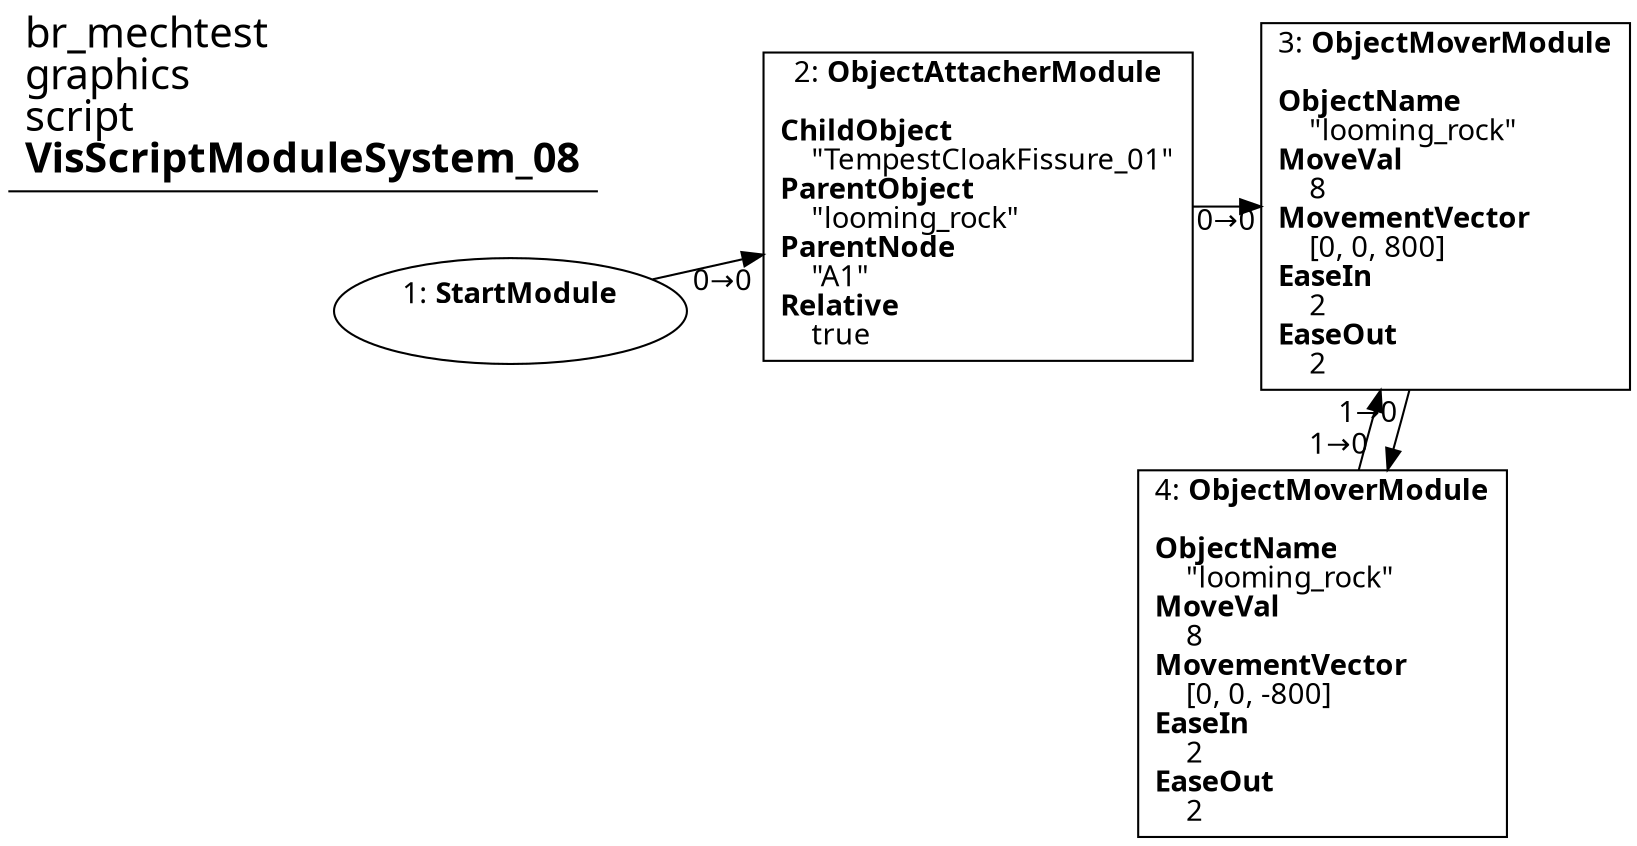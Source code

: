 digraph {
    layout = fdp;
    overlap = prism;
    sep = "+16";
    splines = spline;

    node [ shape = box ];

    graph [ fontname = "Segoe UI" ];
    node [ fontname = "Segoe UI" ];
    edge [ fontname = "Segoe UI" ];

    1 [ label = <1: <b>StartModule</b><br/><br/>> ];
    1 [ shape = oval ]
    1 [ pos = "0.14500001,-0.3!" ];
    1 -> 2 [ label = "0→0" ];

    2 [ label = <2: <b>ObjectAttacherModule</b><br/><br/><b>ChildObject</b><br align="left"/>    &quot;TempestCloakFissure_01&quot;<br align="left"/><b>ParentObject</b><br align="left"/>    &quot;looming_rock&quot;<br align="left"/><b>ParentNode</b><br align="left"/>    &quot;A1&quot;<br align="left"/><b>Relative</b><br align="left"/>    true<br align="left"/>> ];
    2 [ pos = "0.326,-0.3!" ];
    2 -> 3 [ label = "0→0" ];

    3 [ label = <3: <b>ObjectMoverModule</b><br/><br/><b>ObjectName</b><br align="left"/>    &quot;looming_rock&quot;<br align="left"/><b>MoveVal</b><br align="left"/>    8<br align="left"/><b>MovementVector</b><br align="left"/>    [0, 0, 800]<br align="left"/><b>EaseIn</b><br align="left"/>    2<br align="left"/><b>EaseOut</b><br align="left"/>    2<br align="left"/>> ];
    3 [ pos = "0.532,-0.3!" ];
    3 -> 4 [ label = "1→0" ];

    4 [ label = <4: <b>ObjectMoverModule</b><br/><br/><b>ObjectName</b><br align="left"/>    &quot;looming_rock&quot;<br align="left"/><b>MoveVal</b><br align="left"/>    8<br align="left"/><b>MovementVector</b><br align="left"/>    [0, 0, -800]<br align="left"/><b>EaseIn</b><br align="left"/>    2<br align="left"/><b>EaseOut</b><br align="left"/>    2<br align="left"/>> ];
    4 [ pos = "0.531,-0.505!" ];
    4 -> 3 [ label = "1→0" ];

    title [ pos = "0.14400001,-0.29900002!" ];
    title [ shape = underline ];
    title [ label = <<font point-size="20">br_mechtest<br align="left"/>graphics<br align="left"/>script<br align="left"/><b>VisScriptModuleSystem_08</b><br align="left"/></font>> ];
}
